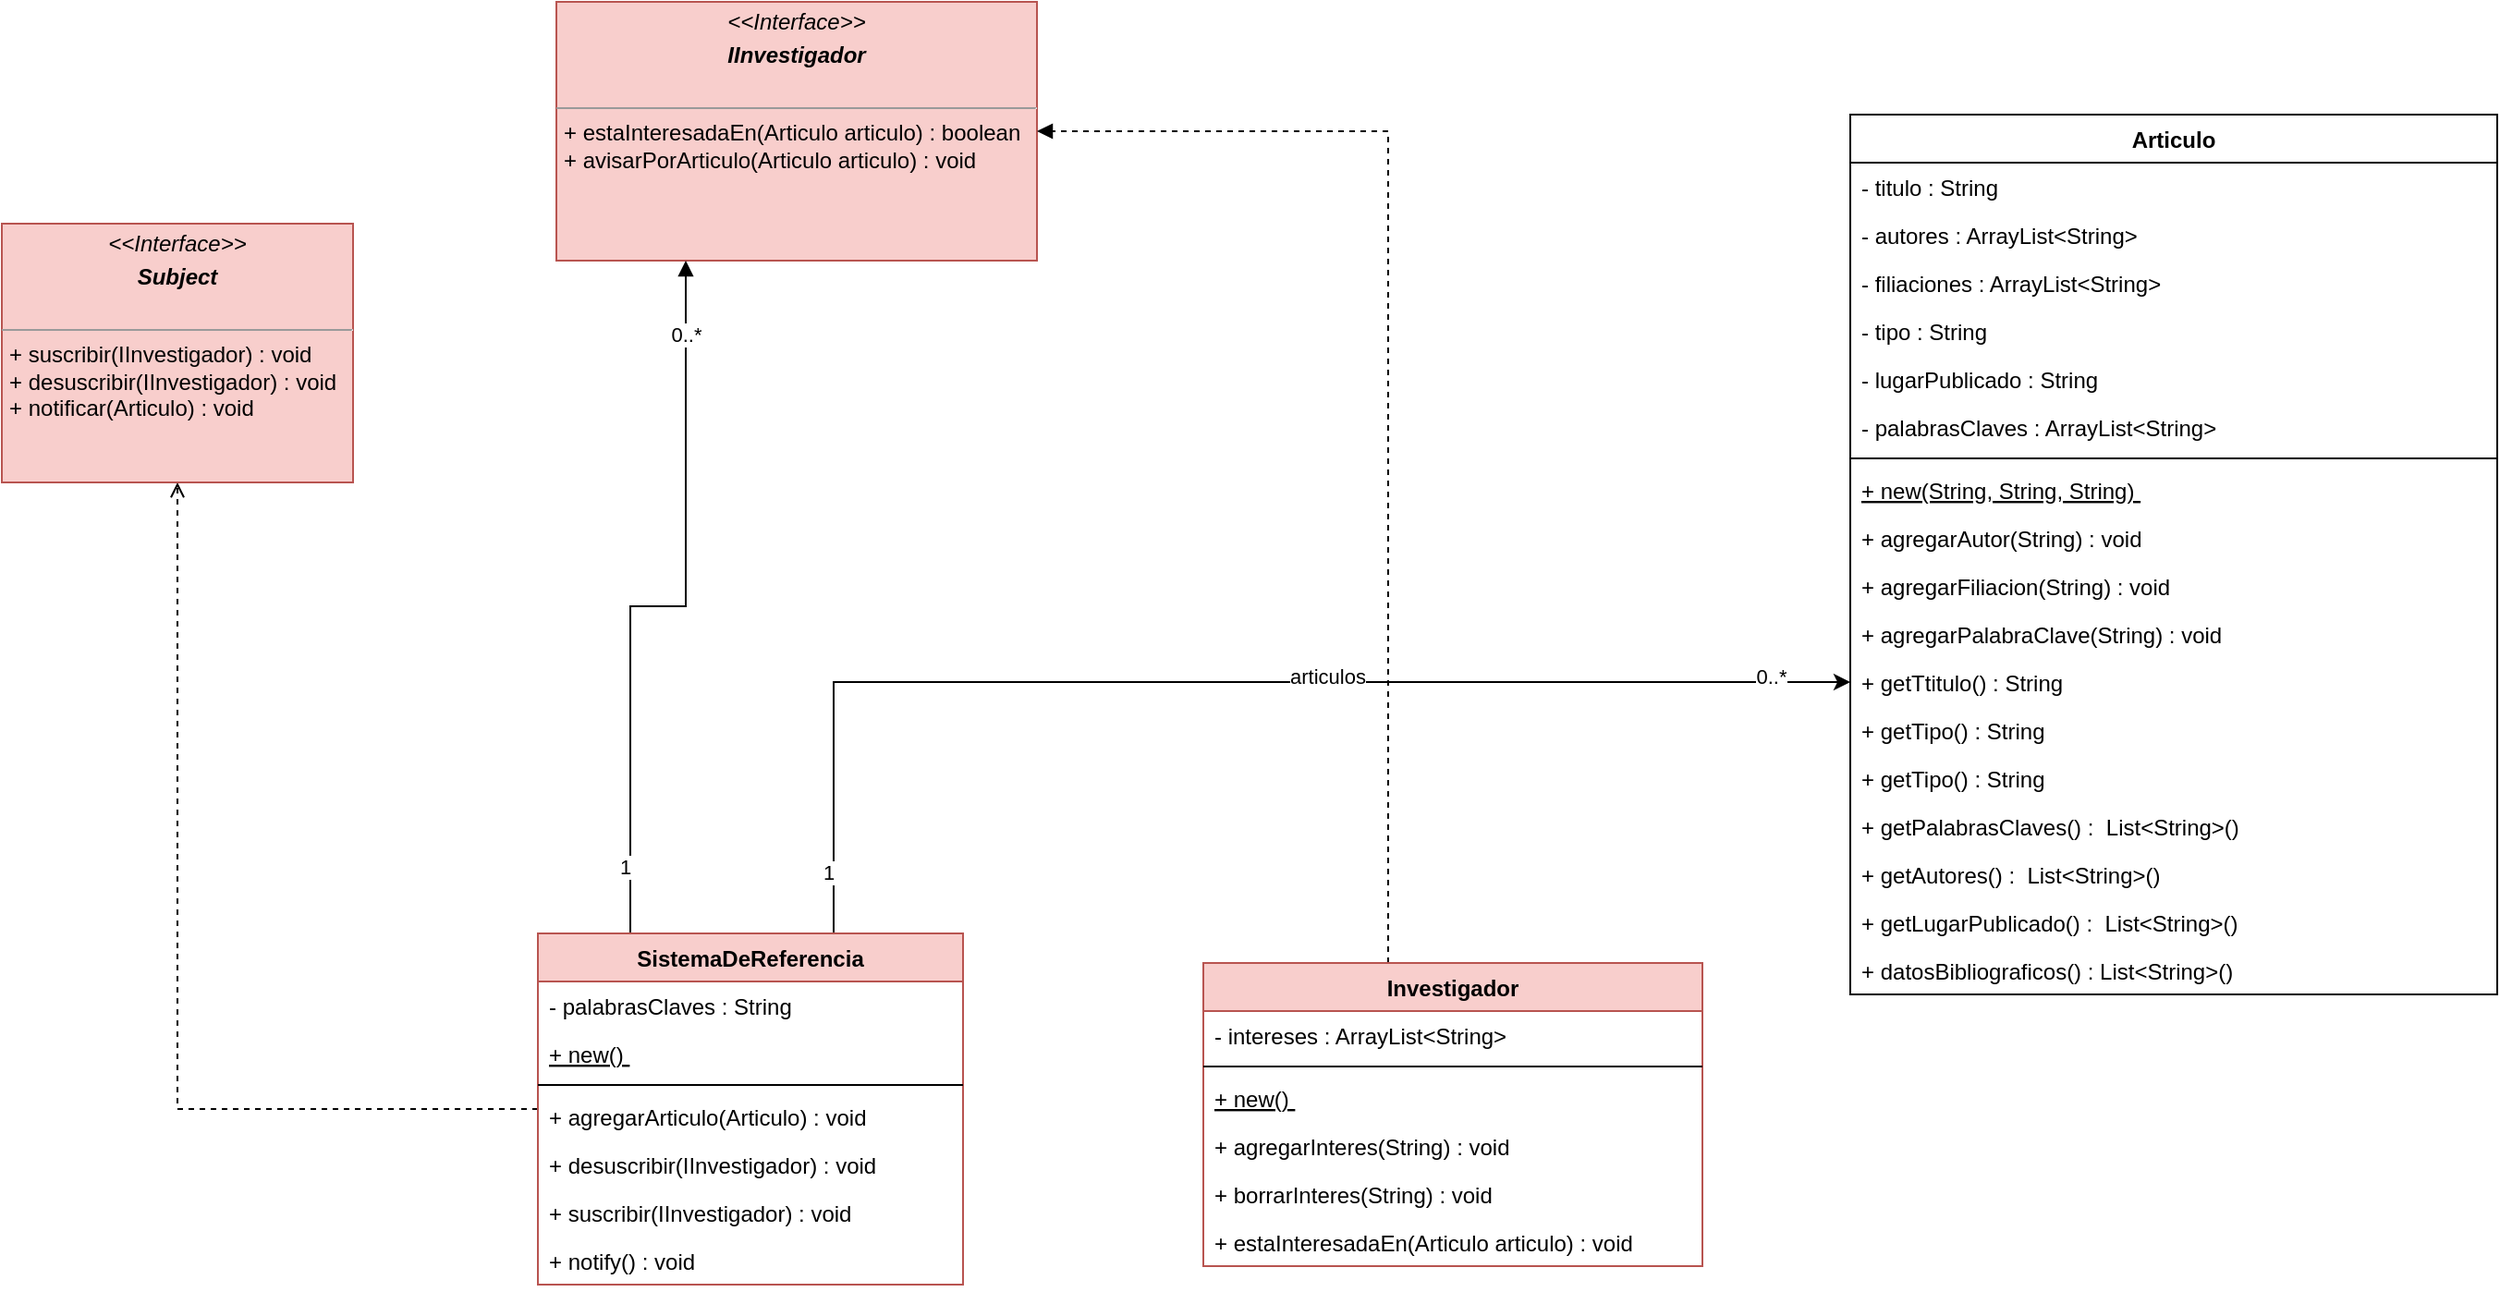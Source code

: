 <mxfile version="15.5.7" type="device"><diagram id="HlAgGCh2gfro90-45qd_" name="Page-1"><mxGraphModel dx="2633" dy="907" grid="1" gridSize="10" guides="1" tooltips="1" connect="1" arrows="1" fold="1" page="1" pageScale="1" pageWidth="827" pageHeight="1169" math="0" shadow="0"><root><mxCell id="0"/><mxCell id="1" parent="0"/><mxCell id="NuW8G91n8SR5SCUYD9po-2" value="Articulo" style="swimlane;fontStyle=1;align=center;verticalAlign=top;childLayout=stackLayout;horizontal=1;startSize=26;horizontalStack=0;resizeParent=1;resizeParentMax=0;resizeLast=0;collapsible=1;marginBottom=0;" parent="1" vertex="1"><mxGeometry x="460" y="161" width="350" height="476" as="geometry"/></mxCell><mxCell id="NuW8G91n8SR5SCUYD9po-3" value="- titulo : String" style="text;strokeColor=none;fillColor=none;align=left;verticalAlign=top;spacingLeft=4;spacingRight=4;overflow=hidden;rotatable=0;points=[[0,0.5],[1,0.5]];portConstraint=eastwest;" parent="NuW8G91n8SR5SCUYD9po-2" vertex="1"><mxGeometry y="26" width="350" height="26" as="geometry"/></mxCell><mxCell id="NuW8G91n8SR5SCUYD9po-7" value="- autores : ArrayList&lt;String&gt;" style="text;strokeColor=none;fillColor=none;align=left;verticalAlign=top;spacingLeft=4;spacingRight=4;overflow=hidden;rotatable=0;points=[[0,0.5],[1,0.5]];portConstraint=eastwest;" parent="NuW8G91n8SR5SCUYD9po-2" vertex="1"><mxGeometry y="52" width="350" height="26" as="geometry"/></mxCell><mxCell id="NuW8G91n8SR5SCUYD9po-6" value="- filiaciones : ArrayList&lt;String&gt;" style="text;strokeColor=none;fillColor=none;align=left;verticalAlign=top;spacingLeft=4;spacingRight=4;overflow=hidden;rotatable=0;points=[[0,0.5],[1,0.5]];portConstraint=eastwest;" parent="NuW8G91n8SR5SCUYD9po-2" vertex="1"><mxGeometry y="78" width="350" height="26" as="geometry"/></mxCell><mxCell id="NuW8G91n8SR5SCUYD9po-9" value="- tipo : String" style="text;strokeColor=none;fillColor=none;align=left;verticalAlign=top;spacingLeft=4;spacingRight=4;overflow=hidden;rotatable=0;points=[[0,0.5],[1,0.5]];portConstraint=eastwest;" parent="NuW8G91n8SR5SCUYD9po-2" vertex="1"><mxGeometry y="104" width="350" height="26" as="geometry"/></mxCell><mxCell id="NuW8G91n8SR5SCUYD9po-8" value="- lugarPublicado : String" style="text;strokeColor=none;fillColor=none;align=left;verticalAlign=top;spacingLeft=4;spacingRight=4;overflow=hidden;rotatable=0;points=[[0,0.5],[1,0.5]];portConstraint=eastwest;" parent="NuW8G91n8SR5SCUYD9po-2" vertex="1"><mxGeometry y="130" width="350" height="26" as="geometry"/></mxCell><mxCell id="NuW8G91n8SR5SCUYD9po-10" value="- palabrasClaves : ArrayList&lt;String&gt;" style="text;strokeColor=none;fillColor=none;align=left;verticalAlign=top;spacingLeft=4;spacingRight=4;overflow=hidden;rotatable=0;points=[[0,0.5],[1,0.5]];portConstraint=eastwest;" parent="NuW8G91n8SR5SCUYD9po-2" vertex="1"><mxGeometry y="156" width="350" height="26" as="geometry"/></mxCell><mxCell id="NuW8G91n8SR5SCUYD9po-4" value="" style="line;strokeWidth=1;fillColor=none;align=left;verticalAlign=middle;spacingTop=-1;spacingLeft=3;spacingRight=3;rotatable=0;labelPosition=right;points=[];portConstraint=eastwest;" parent="NuW8G91n8SR5SCUYD9po-2" vertex="1"><mxGeometry y="182" width="350" height="8" as="geometry"/></mxCell><mxCell id="Mp77qzrDk7RaaILWfd0--1" value="+ new(String, String, String) " style="text;strokeColor=none;fillColor=none;align=left;verticalAlign=top;spacingLeft=4;spacingRight=4;overflow=hidden;rotatable=0;points=[[0,0.5],[1,0.5]];portConstraint=eastwest;fontStyle=4" vertex="1" parent="NuW8G91n8SR5SCUYD9po-2"><mxGeometry y="190" width="350" height="26" as="geometry"/></mxCell><mxCell id="Mp77qzrDk7RaaILWfd0--4" value="+ agregarAutor(String) : void" style="text;strokeColor=none;fillColor=none;align=left;verticalAlign=top;spacingLeft=4;spacingRight=4;overflow=hidden;rotatable=0;points=[[0,0.5],[1,0.5]];portConstraint=eastwest;" vertex="1" parent="NuW8G91n8SR5SCUYD9po-2"><mxGeometry y="216" width="350" height="26" as="geometry"/></mxCell><mxCell id="Mp77qzrDk7RaaILWfd0--5" value="+ agregarFiliacion(String) : void" style="text;strokeColor=none;fillColor=none;align=left;verticalAlign=top;spacingLeft=4;spacingRight=4;overflow=hidden;rotatable=0;points=[[0,0.5],[1,0.5]];portConstraint=eastwest;" vertex="1" parent="NuW8G91n8SR5SCUYD9po-2"><mxGeometry y="242" width="350" height="26" as="geometry"/></mxCell><mxCell id="Mp77qzrDk7RaaILWfd0--6" value="+ agregarPalabraClave(String) : void" style="text;strokeColor=none;fillColor=none;align=left;verticalAlign=top;spacingLeft=4;spacingRight=4;overflow=hidden;rotatable=0;points=[[0,0.5],[1,0.5]];portConstraint=eastwest;" vertex="1" parent="NuW8G91n8SR5SCUYD9po-2"><mxGeometry y="268" width="350" height="26" as="geometry"/></mxCell><mxCell id="NuW8G91n8SR5SCUYD9po-5" value="+ getTtitulo() : String" style="text;strokeColor=none;fillColor=none;align=left;verticalAlign=top;spacingLeft=4;spacingRight=4;overflow=hidden;rotatable=0;points=[[0,0.5],[1,0.5]];portConstraint=eastwest;" parent="NuW8G91n8SR5SCUYD9po-2" vertex="1"><mxGeometry y="294" width="350" height="26" as="geometry"/></mxCell><mxCell id="NuW8G91n8SR5SCUYD9po-31" value="+ getTipo() : String" style="text;strokeColor=none;fillColor=none;align=left;verticalAlign=top;spacingLeft=4;spacingRight=4;overflow=hidden;rotatable=0;points=[[0,0.5],[1,0.5]];portConstraint=eastwest;" parent="NuW8G91n8SR5SCUYD9po-2" vertex="1"><mxGeometry y="320" width="350" height="26" as="geometry"/></mxCell><mxCell id="NuW8G91n8SR5SCUYD9po-62" value="+ getTipo() : String" style="text;strokeColor=none;fillColor=none;align=left;verticalAlign=top;spacingLeft=4;spacingRight=4;overflow=hidden;rotatable=0;points=[[0,0.5],[1,0.5]];portConstraint=eastwest;" parent="NuW8G91n8SR5SCUYD9po-2" vertex="1"><mxGeometry y="346" width="350" height="26" as="geometry"/></mxCell><mxCell id="NuW8G91n8SR5SCUYD9po-63" value="+ getPalabrasClaves() :  List&lt;String&gt;()" style="text;strokeColor=none;fillColor=none;align=left;verticalAlign=top;spacingLeft=4;spacingRight=4;overflow=hidden;rotatable=0;points=[[0,0.5],[1,0.5]];portConstraint=eastwest;" parent="NuW8G91n8SR5SCUYD9po-2" vertex="1"><mxGeometry y="372" width="350" height="26" as="geometry"/></mxCell><mxCell id="NuW8G91n8SR5SCUYD9po-65" value="+ getAutores() :  List&lt;String&gt;()" style="text;strokeColor=none;fillColor=none;align=left;verticalAlign=top;spacingLeft=4;spacingRight=4;overflow=hidden;rotatable=0;points=[[0,0.5],[1,0.5]];portConstraint=eastwest;" parent="NuW8G91n8SR5SCUYD9po-2" vertex="1"><mxGeometry y="398" width="350" height="26" as="geometry"/></mxCell><mxCell id="NuW8G91n8SR5SCUYD9po-64" value="+ getLugarPublicado() :  List&lt;String&gt;()" style="text;strokeColor=none;fillColor=none;align=left;verticalAlign=top;spacingLeft=4;spacingRight=4;overflow=hidden;rotatable=0;points=[[0,0.5],[1,0.5]];portConstraint=eastwest;" parent="NuW8G91n8SR5SCUYD9po-2" vertex="1"><mxGeometry y="424" width="350" height="26" as="geometry"/></mxCell><mxCell id="NuW8G91n8SR5SCUYD9po-35" value="+ datosBibliograficos() : List&lt;String&gt;()" style="text;strokeColor=none;fillColor=none;align=left;verticalAlign=top;spacingLeft=4;spacingRight=4;overflow=hidden;rotatable=0;points=[[0,0.5],[1,0.5]];portConstraint=eastwest;" parent="NuW8G91n8SR5SCUYD9po-2" vertex="1"><mxGeometry y="450" width="350" height="26" as="geometry"/></mxCell><mxCell id="NuW8G91n8SR5SCUYD9po-11" value="&lt;p style=&quot;margin: 0px ; margin-top: 4px ; text-align: center&quot;&gt;&lt;i&gt;&amp;lt;&amp;lt;Interface&amp;gt;&amp;gt;&lt;/i&gt;&lt;br&gt;&lt;/p&gt;&lt;p style=&quot;margin: 0px ; margin-top: 4px ; text-align: center&quot;&gt;&lt;i&gt;&lt;b&gt;IInvestigador&lt;/b&gt;&lt;/i&gt;&lt;/p&gt;&lt;p style=&quot;margin: 0px ; margin-left: 4px&quot;&gt;&lt;br&gt;&lt;/p&gt;&lt;hr size=&quot;1&quot;&gt;&lt;p style=&quot;margin: 0px ; margin-left: 4px&quot;&gt;+ estaInteresadaEn(Articulo articulo) : boolean&lt;/p&gt;&lt;p style=&quot;margin: 0px ; margin-left: 4px&quot;&gt;+ avisarPorArticulo(Articulo articulo) : void&lt;br&gt;&lt;/p&gt;" style="verticalAlign=top;align=left;overflow=fill;fontSize=12;fontFamily=Helvetica;html=1;fillColor=#f8cecc;strokeColor=#b85450;" parent="1" vertex="1"><mxGeometry x="-240" y="100" width="260" height="140" as="geometry"/></mxCell><mxCell id="NuW8G91n8SR5SCUYD9po-40" style="edgeStyle=orthogonalEdgeStyle;rounded=0;orthogonalLoop=1;jettySize=auto;html=1;entryX=0;entryY=0.5;entryDx=0;entryDy=0;" parent="1" source="NuW8G91n8SR5SCUYD9po-13" target="NuW8G91n8SR5SCUYD9po-5" edge="1"><mxGeometry relative="1" as="geometry"><Array as="points"><mxPoint x="-90" y="468"/></Array></mxGeometry></mxCell><mxCell id="NuW8G91n8SR5SCUYD9po-41" value="0..*" style="edgeLabel;html=1;align=center;verticalAlign=middle;resizable=0;points=[];" parent="NuW8G91n8SR5SCUYD9po-40" vertex="1" connectable="0"><mxGeometry x="0.874" y="3" relative="1" as="geometry"><mxPoint as="offset"/></mxGeometry></mxCell><mxCell id="NuW8G91n8SR5SCUYD9po-42" value="articulos" style="edgeLabel;html=1;align=center;verticalAlign=middle;resizable=0;points=[];" parent="NuW8G91n8SR5SCUYD9po-40" vertex="1" connectable="0"><mxGeometry x="0.116" y="3" relative="1" as="geometry"><mxPoint x="20" as="offset"/></mxGeometry></mxCell><mxCell id="NuW8G91n8SR5SCUYD9po-43" value="1" style="edgeLabel;html=1;align=center;verticalAlign=middle;resizable=0;points=[];" parent="NuW8G91n8SR5SCUYD9po-40" vertex="1" connectable="0"><mxGeometry x="-0.904" y="3" relative="1" as="geometry"><mxPoint as="offset"/></mxGeometry></mxCell><mxCell id="NuW8G91n8SR5SCUYD9po-44" style="edgeStyle=orthogonalEdgeStyle;rounded=0;orthogonalLoop=1;jettySize=auto;html=1;endArrow=block;endFill=1;" parent="1" source="NuW8G91n8SR5SCUYD9po-13" target="NuW8G91n8SR5SCUYD9po-11" edge="1"><mxGeometry relative="1" as="geometry"><Array as="points"><mxPoint x="-200" y="427"/><mxPoint x="-170" y="427"/></Array></mxGeometry></mxCell><mxCell id="NuW8G91n8SR5SCUYD9po-46" value="1" style="edgeLabel;html=1;align=center;verticalAlign=middle;resizable=0;points=[];" parent="NuW8G91n8SR5SCUYD9po-44" vertex="1" connectable="0"><mxGeometry x="-0.818" y="3" relative="1" as="geometry"><mxPoint as="offset"/></mxGeometry></mxCell><mxCell id="NuW8G91n8SR5SCUYD9po-47" value="0..*" style="edgeLabel;html=1;align=center;verticalAlign=middle;resizable=0;points=[];" parent="NuW8G91n8SR5SCUYD9po-44" vertex="1" connectable="0"><mxGeometry x="0.797" relative="1" as="geometry"><mxPoint as="offset"/></mxGeometry></mxCell><mxCell id="NuW8G91n8SR5SCUYD9po-45" style="edgeStyle=orthogonalEdgeStyle;rounded=0;orthogonalLoop=1;jettySize=auto;html=1;entryX=0.5;entryY=1;entryDx=0;entryDy=0;dashed=1;endArrow=open;endFill=0;" parent="1" source="NuW8G91n8SR5SCUYD9po-13" target="NuW8G91n8SR5SCUYD9po-30" edge="1"><mxGeometry relative="1" as="geometry"/></mxCell><mxCell id="NuW8G91n8SR5SCUYD9po-13" value="SistemaDeReferencia" style="swimlane;fontStyle=1;align=center;verticalAlign=top;childLayout=stackLayout;horizontal=1;startSize=26;horizontalStack=0;resizeParent=1;resizeParentMax=0;resizeLast=0;collapsible=1;marginBottom=0;fillColor=#f8cecc;strokeColor=#b85450;" parent="1" vertex="1"><mxGeometry x="-250" y="604" width="230" height="190" as="geometry"/></mxCell><mxCell id="NuW8G91n8SR5SCUYD9po-19" value="- palabrasClaves : String" style="text;strokeColor=none;fillColor=none;align=left;verticalAlign=top;spacingLeft=4;spacingRight=4;overflow=hidden;rotatable=0;points=[[0,0.5],[1,0.5]];portConstraint=eastwest;" parent="NuW8G91n8SR5SCUYD9po-13" vertex="1"><mxGeometry y="26" width="230" height="26" as="geometry"/></mxCell><mxCell id="Mp77qzrDk7RaaILWfd0--3" value="+ new() " style="text;strokeColor=none;fillColor=none;align=left;verticalAlign=top;spacingLeft=4;spacingRight=4;overflow=hidden;rotatable=0;points=[[0,0.5],[1,0.5]];portConstraint=eastwest;fontStyle=4" vertex="1" parent="NuW8G91n8SR5SCUYD9po-13"><mxGeometry y="52" width="230" height="26" as="geometry"/></mxCell><mxCell id="NuW8G91n8SR5SCUYD9po-20" value="" style="line;strokeWidth=1;fillColor=none;align=left;verticalAlign=middle;spacingTop=-1;spacingLeft=3;spacingRight=3;rotatable=0;labelPosition=right;points=[];portConstraint=eastwest;" parent="NuW8G91n8SR5SCUYD9po-13" vertex="1"><mxGeometry y="78" width="230" height="8" as="geometry"/></mxCell><mxCell id="NuW8G91n8SR5SCUYD9po-21" value="+ agregarArticulo(Articulo) : void" style="text;strokeColor=none;fillColor=none;align=left;verticalAlign=top;spacingLeft=4;spacingRight=4;overflow=hidden;rotatable=0;points=[[0,0.5],[1,0.5]];portConstraint=eastwest;" parent="NuW8G91n8SR5SCUYD9po-13" vertex="1"><mxGeometry y="86" width="230" height="26" as="geometry"/></mxCell><mxCell id="NuW8G91n8SR5SCUYD9po-54" value="+ desuscribir(IInvestigador) : void" style="text;strokeColor=none;fillColor=none;align=left;verticalAlign=top;spacingLeft=4;spacingRight=4;overflow=hidden;rotatable=0;points=[[0,0.5],[1,0.5]];portConstraint=eastwest;" parent="NuW8G91n8SR5SCUYD9po-13" vertex="1"><mxGeometry y="112" width="230" height="26" as="geometry"/></mxCell><mxCell id="NuW8G91n8SR5SCUYD9po-55" value="+ suscribir(IInvestigador) : void" style="text;strokeColor=none;fillColor=none;align=left;verticalAlign=top;spacingLeft=4;spacingRight=4;overflow=hidden;rotatable=0;points=[[0,0.5],[1,0.5]];portConstraint=eastwest;" parent="NuW8G91n8SR5SCUYD9po-13" vertex="1"><mxGeometry y="138" width="230" height="26" as="geometry"/></mxCell><mxCell id="NuW8G91n8SR5SCUYD9po-56" value="+ notify() : void" style="text;strokeColor=none;fillColor=none;align=left;verticalAlign=top;spacingLeft=4;spacingRight=4;overflow=hidden;rotatable=0;points=[[0,0.5],[1,0.5]];portConstraint=eastwest;" parent="NuW8G91n8SR5SCUYD9po-13" vertex="1"><mxGeometry y="164" width="230" height="26" as="geometry"/></mxCell><mxCell id="NuW8G91n8SR5SCUYD9po-30" value="&lt;p style=&quot;margin: 0px ; margin-top: 4px ; text-align: center&quot;&gt;&lt;i&gt;&amp;lt;&amp;lt;Interface&amp;gt;&amp;gt;&lt;/i&gt;&lt;br&gt;&lt;/p&gt;&lt;p style=&quot;margin: 0px ; margin-top: 4px ; text-align: center&quot;&gt;&lt;i&gt;&lt;b&gt;Subject&lt;/b&gt;&lt;/i&gt;&lt;/p&gt;&lt;p style=&quot;margin: 0px ; margin-left: 4px&quot;&gt;&lt;br&gt;&lt;/p&gt;&lt;hr size=&quot;1&quot;&gt;&lt;p style=&quot;margin: 0px ; margin-left: 4px&quot;&gt;+ suscribir(IInvestigador) : void&lt;/p&gt;&lt;p style=&quot;margin: 0px ; margin-left: 4px&quot;&gt;+ desuscribir(IInvestigador) : void&lt;br&gt;&lt;/p&gt;&lt;p style=&quot;margin: 0px ; margin-left: 4px&quot;&gt;+ notificar(Articulo) : void&lt;br&gt;&lt;/p&gt;" style="verticalAlign=top;align=left;overflow=fill;fontSize=12;fontFamily=Helvetica;html=1;fillColor=#f8cecc;strokeColor=#b85450;" parent="1" vertex="1"><mxGeometry x="-540" y="220" width="190" height="140" as="geometry"/></mxCell><mxCell id="NuW8G91n8SR5SCUYD9po-53" style="edgeStyle=orthogonalEdgeStyle;rounded=0;orthogonalLoop=1;jettySize=auto;html=1;entryX=1;entryY=0.5;entryDx=0;entryDy=0;endArrow=block;endFill=1;dashed=1;" parent="1" source="NuW8G91n8SR5SCUYD9po-49" target="NuW8G91n8SR5SCUYD9po-11" edge="1"><mxGeometry relative="1" as="geometry"><Array as="points"><mxPoint x="210" y="170"/></Array></mxGeometry></mxCell><mxCell id="NuW8G91n8SR5SCUYD9po-49" value="Investigador" style="swimlane;fontStyle=1;align=center;verticalAlign=top;childLayout=stackLayout;horizontal=1;startSize=26;horizontalStack=0;resizeParent=1;resizeParentMax=0;resizeLast=0;collapsible=1;marginBottom=0;fillColor=#f8cecc;strokeColor=#b85450;" parent="1" vertex="1"><mxGeometry x="110" y="620" width="270" height="164" as="geometry"/></mxCell><mxCell id="NuW8G91n8SR5SCUYD9po-50" value="- intereses : ArrayList&lt;String&gt;" style="text;strokeColor=none;fillColor=none;align=left;verticalAlign=top;spacingLeft=4;spacingRight=4;overflow=hidden;rotatable=0;points=[[0,0.5],[1,0.5]];portConstraint=eastwest;" parent="NuW8G91n8SR5SCUYD9po-49" vertex="1"><mxGeometry y="26" width="270" height="26" as="geometry"/></mxCell><mxCell id="NuW8G91n8SR5SCUYD9po-51" value="" style="line;strokeWidth=1;fillColor=none;align=left;verticalAlign=middle;spacingTop=-1;spacingLeft=3;spacingRight=3;rotatable=0;labelPosition=right;points=[];portConstraint=eastwest;" parent="NuW8G91n8SR5SCUYD9po-49" vertex="1"><mxGeometry y="52" width="270" height="8" as="geometry"/></mxCell><mxCell id="Mp77qzrDk7RaaILWfd0--2" value="+ new() " style="text;strokeColor=none;fillColor=none;align=left;verticalAlign=top;spacingLeft=4;spacingRight=4;overflow=hidden;rotatable=0;points=[[0,0.5],[1,0.5]];portConstraint=eastwest;fontStyle=4" vertex="1" parent="NuW8G91n8SR5SCUYD9po-49"><mxGeometry y="60" width="270" height="26" as="geometry"/></mxCell><mxCell id="NuW8G91n8SR5SCUYD9po-57" value="+ agregarInteres(String) : void" style="text;strokeColor=none;fillColor=none;align=left;verticalAlign=top;spacingLeft=4;spacingRight=4;overflow=hidden;rotatable=0;points=[[0,0.5],[1,0.5]];portConstraint=eastwest;" parent="NuW8G91n8SR5SCUYD9po-49" vertex="1"><mxGeometry y="86" width="270" height="26" as="geometry"/></mxCell><mxCell id="NuW8G91n8SR5SCUYD9po-58" value="+ borrarInteres(String) : void" style="text;strokeColor=none;fillColor=none;align=left;verticalAlign=top;spacingLeft=4;spacingRight=4;overflow=hidden;rotatable=0;points=[[0,0.5],[1,0.5]];portConstraint=eastwest;" parent="NuW8G91n8SR5SCUYD9po-49" vertex="1"><mxGeometry y="112" width="270" height="26" as="geometry"/></mxCell><mxCell id="NuW8G91n8SR5SCUYD9po-52" value="+ estaInteresadaEn(Articulo articulo) : void" style="text;strokeColor=none;fillColor=none;align=left;verticalAlign=top;spacingLeft=4;spacingRight=4;overflow=hidden;rotatable=0;points=[[0,0.5],[1,0.5]];portConstraint=eastwest;" parent="NuW8G91n8SR5SCUYD9po-49" vertex="1"><mxGeometry y="138" width="270" height="26" as="geometry"/></mxCell></root></mxGraphModel></diagram></mxfile>